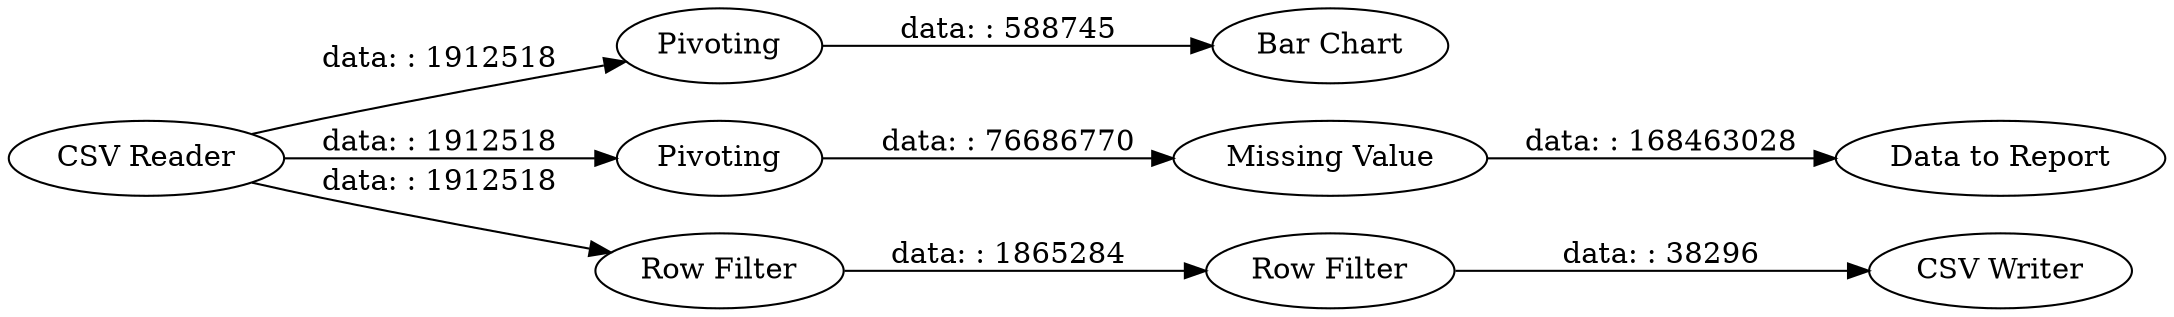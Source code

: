 digraph {
	"-5322772092465214421_13" [label="Bar Chart"]
	"-5322772092465214421_11" [label="Data to Report"]
	"-5322772092465214421_12" [label=Pivoting]
	"-5322772092465214421_9" [label=Pivoting]
	"-5322772092465214421_6" [label="Row Filter"]
	"-5322772092465214421_8" [label="CSV Writer"]
	"-5322772092465214421_1" [label="CSV Reader"]
	"-5322772092465214421_7" [label="Row Filter"]
	"-5322772092465214421_10" [label="Missing Value"]
	"-5322772092465214421_9" -> "-5322772092465214421_10" [label="data: : 76686770"]
	"-5322772092465214421_6" -> "-5322772092465214421_7" [label="data: : 1865284"]
	"-5322772092465214421_1" -> "-5322772092465214421_12" [label="data: : 1912518"]
	"-5322772092465214421_7" -> "-5322772092465214421_8" [label="data: : 38296"]
	"-5322772092465214421_1" -> "-5322772092465214421_9" [label="data: : 1912518"]
	"-5322772092465214421_10" -> "-5322772092465214421_11" [label="data: : 168463028"]
	"-5322772092465214421_1" -> "-5322772092465214421_6" [label="data: : 1912518"]
	"-5322772092465214421_12" -> "-5322772092465214421_13" [label="data: : 588745"]
	rankdir=LR
}

